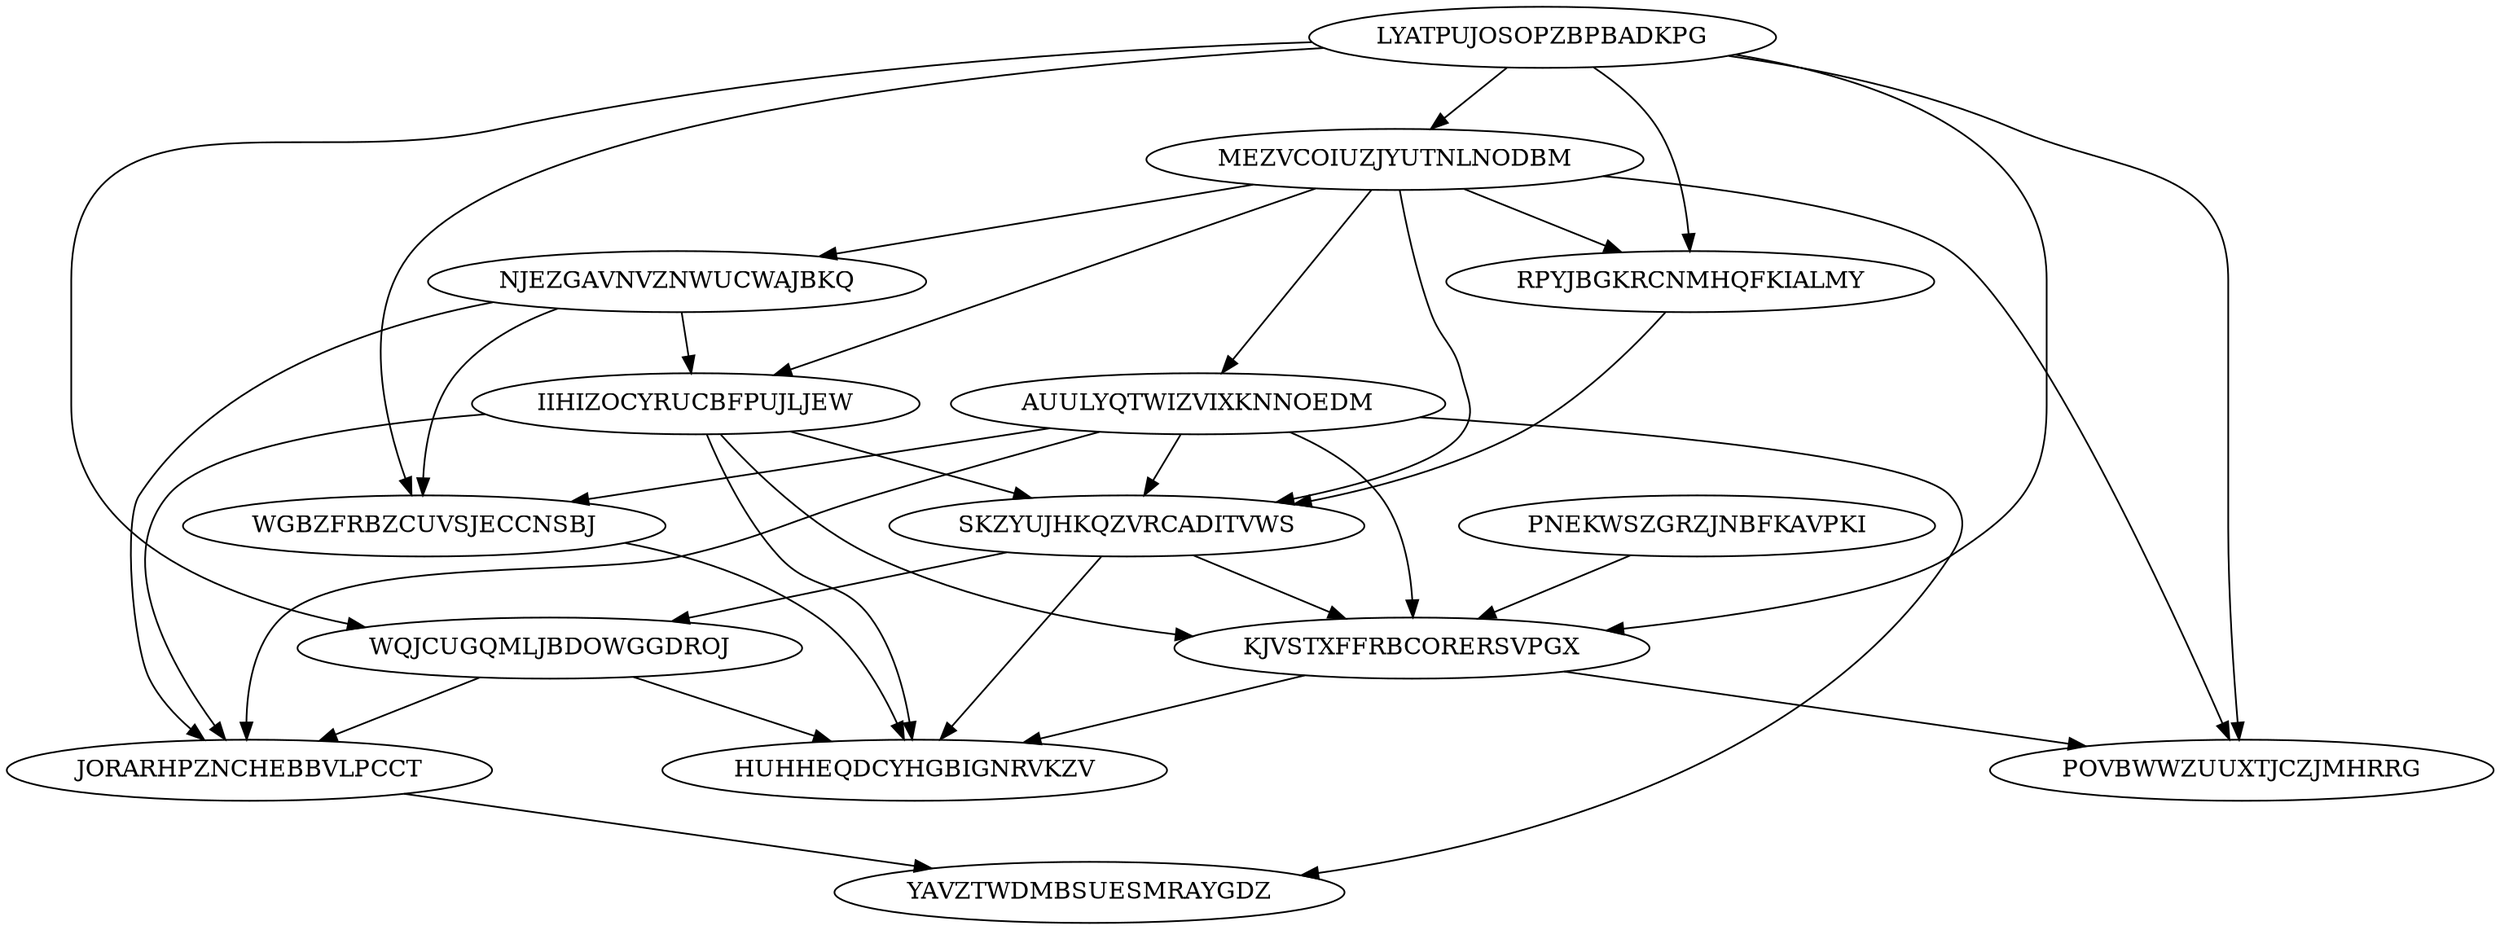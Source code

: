 digraph N15M35 {
	LYATPUJOSOPZBPBADKPG	[Weight=14];
	MEZVCOIUZJYUTNLNODBM	[Weight=20];
	RPYJBGKRCNMHQFKIALMY	[Weight=19];
	PNEKWSZGRZJNBFKAVPKI	[Weight=18];
	NJEZGAVNVZNWUCWAJBKQ	[Weight=10];
	AUULYQTWIZVIXKNNOEDM	[Weight=16];
	IIHIZOCYRUCBFPUJLJEW	[Weight=18];
	SKZYUJHKQZVRCADITVWS	[Weight=11];
	WQJCUGQMLJBDOWGGDROJ	[Weight=14];
	JORARHPZNCHEBBVLPCCT	[Weight=15];
	KJVSTXFFRBCORERSVPGX	[Weight=17];
	WGBZFRBZCUVSJECCNSBJ	[Weight=13];
	YAVZTWDMBSUESMRAYGDZ	[Weight=12];
	HUHHEQDCYHGBIGNRVKZV	[Weight=18];
	POVBWWZUUXTJCZJMHRRG	[Weight=19];
	RPYJBGKRCNMHQFKIALMY -> SKZYUJHKQZVRCADITVWS [Weight=13];
	JORARHPZNCHEBBVLPCCT -> YAVZTWDMBSUESMRAYGDZ [Weight=16];
	MEZVCOIUZJYUTNLNODBM -> POVBWWZUUXTJCZJMHRRG [Weight=15];
	NJEZGAVNVZNWUCWAJBKQ -> WGBZFRBZCUVSJECCNSBJ [Weight=11];
	LYATPUJOSOPZBPBADKPG -> MEZVCOIUZJYUTNLNODBM [Weight=17];
	LYATPUJOSOPZBPBADKPG -> KJVSTXFFRBCORERSVPGX [Weight=16];
	IIHIZOCYRUCBFPUJLJEW -> SKZYUJHKQZVRCADITVWS [Weight=16];
	LYATPUJOSOPZBPBADKPG -> WGBZFRBZCUVSJECCNSBJ [Weight=15];
	SKZYUJHKQZVRCADITVWS -> WQJCUGQMLJBDOWGGDROJ [Weight=16];
	WGBZFRBZCUVSJECCNSBJ -> HUHHEQDCYHGBIGNRVKZV [Weight=12];
	KJVSTXFFRBCORERSVPGX -> POVBWWZUUXTJCZJMHRRG [Weight=18];
	NJEZGAVNVZNWUCWAJBKQ -> IIHIZOCYRUCBFPUJLJEW [Weight=13];
	MEZVCOIUZJYUTNLNODBM -> NJEZGAVNVZNWUCWAJBKQ [Weight=14];
	IIHIZOCYRUCBFPUJLJEW -> HUHHEQDCYHGBIGNRVKZV [Weight=13];
	AUULYQTWIZVIXKNNOEDM -> YAVZTWDMBSUESMRAYGDZ [Weight=15];
	AUULYQTWIZVIXKNNOEDM -> SKZYUJHKQZVRCADITVWS [Weight=14];
	WQJCUGQMLJBDOWGGDROJ -> HUHHEQDCYHGBIGNRVKZV [Weight=15];
	KJVSTXFFRBCORERSVPGX -> HUHHEQDCYHGBIGNRVKZV [Weight=11];
	SKZYUJHKQZVRCADITVWS -> HUHHEQDCYHGBIGNRVKZV [Weight=15];
	LYATPUJOSOPZBPBADKPG -> POVBWWZUUXTJCZJMHRRG [Weight=17];
	MEZVCOIUZJYUTNLNODBM -> IIHIZOCYRUCBFPUJLJEW [Weight=14];
	MEZVCOIUZJYUTNLNODBM -> SKZYUJHKQZVRCADITVWS [Weight=14];
	IIHIZOCYRUCBFPUJLJEW -> JORARHPZNCHEBBVLPCCT [Weight=19];
	NJEZGAVNVZNWUCWAJBKQ -> JORARHPZNCHEBBVLPCCT [Weight=20];
	WQJCUGQMLJBDOWGGDROJ -> JORARHPZNCHEBBVLPCCT [Weight=14];
	LYATPUJOSOPZBPBADKPG -> RPYJBGKRCNMHQFKIALMY [Weight=10];
	AUULYQTWIZVIXKNNOEDM -> KJVSTXFFRBCORERSVPGX [Weight=13];
	SKZYUJHKQZVRCADITVWS -> KJVSTXFFRBCORERSVPGX [Weight=16];
	LYATPUJOSOPZBPBADKPG -> WQJCUGQMLJBDOWGGDROJ [Weight=10];
	IIHIZOCYRUCBFPUJLJEW -> KJVSTXFFRBCORERSVPGX [Weight=15];
	AUULYQTWIZVIXKNNOEDM -> JORARHPZNCHEBBVLPCCT [Weight=20];
	MEZVCOIUZJYUTNLNODBM -> RPYJBGKRCNMHQFKIALMY [Weight=18];
	AUULYQTWIZVIXKNNOEDM -> WGBZFRBZCUVSJECCNSBJ [Weight=12];
	MEZVCOIUZJYUTNLNODBM -> AUULYQTWIZVIXKNNOEDM [Weight=15];
	PNEKWSZGRZJNBFKAVPKI -> KJVSTXFFRBCORERSVPGX [Weight=17];
}
